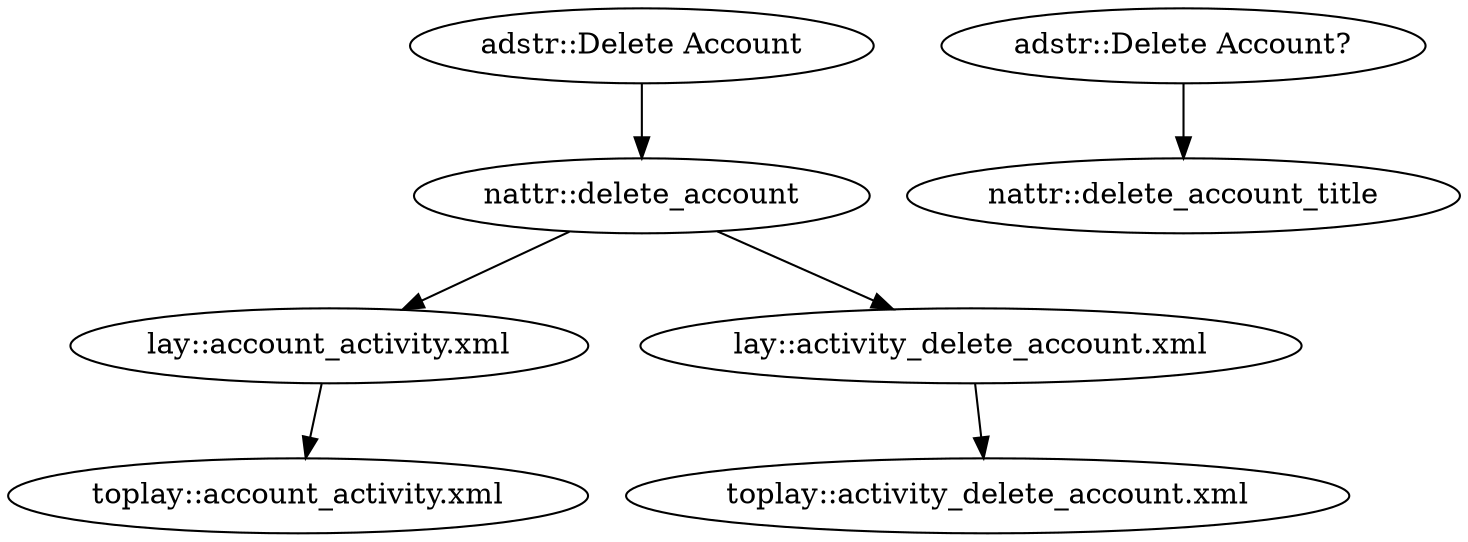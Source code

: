 digraph G {
"adstr::Delete Account" -> "nattr::delete_account"
"adstr::Delete Account?" -> "nattr::delete_account_title"
"nattr::delete_account" -> "lay::account_activity.xml"
"nattr::delete_account" -> "lay::activity_delete_account.xml"
"lay::account_activity.xml" -> "toplay::account_activity.xml"
"lay::activity_delete_account.xml" -> "toplay::activity_delete_account.xml"
}
